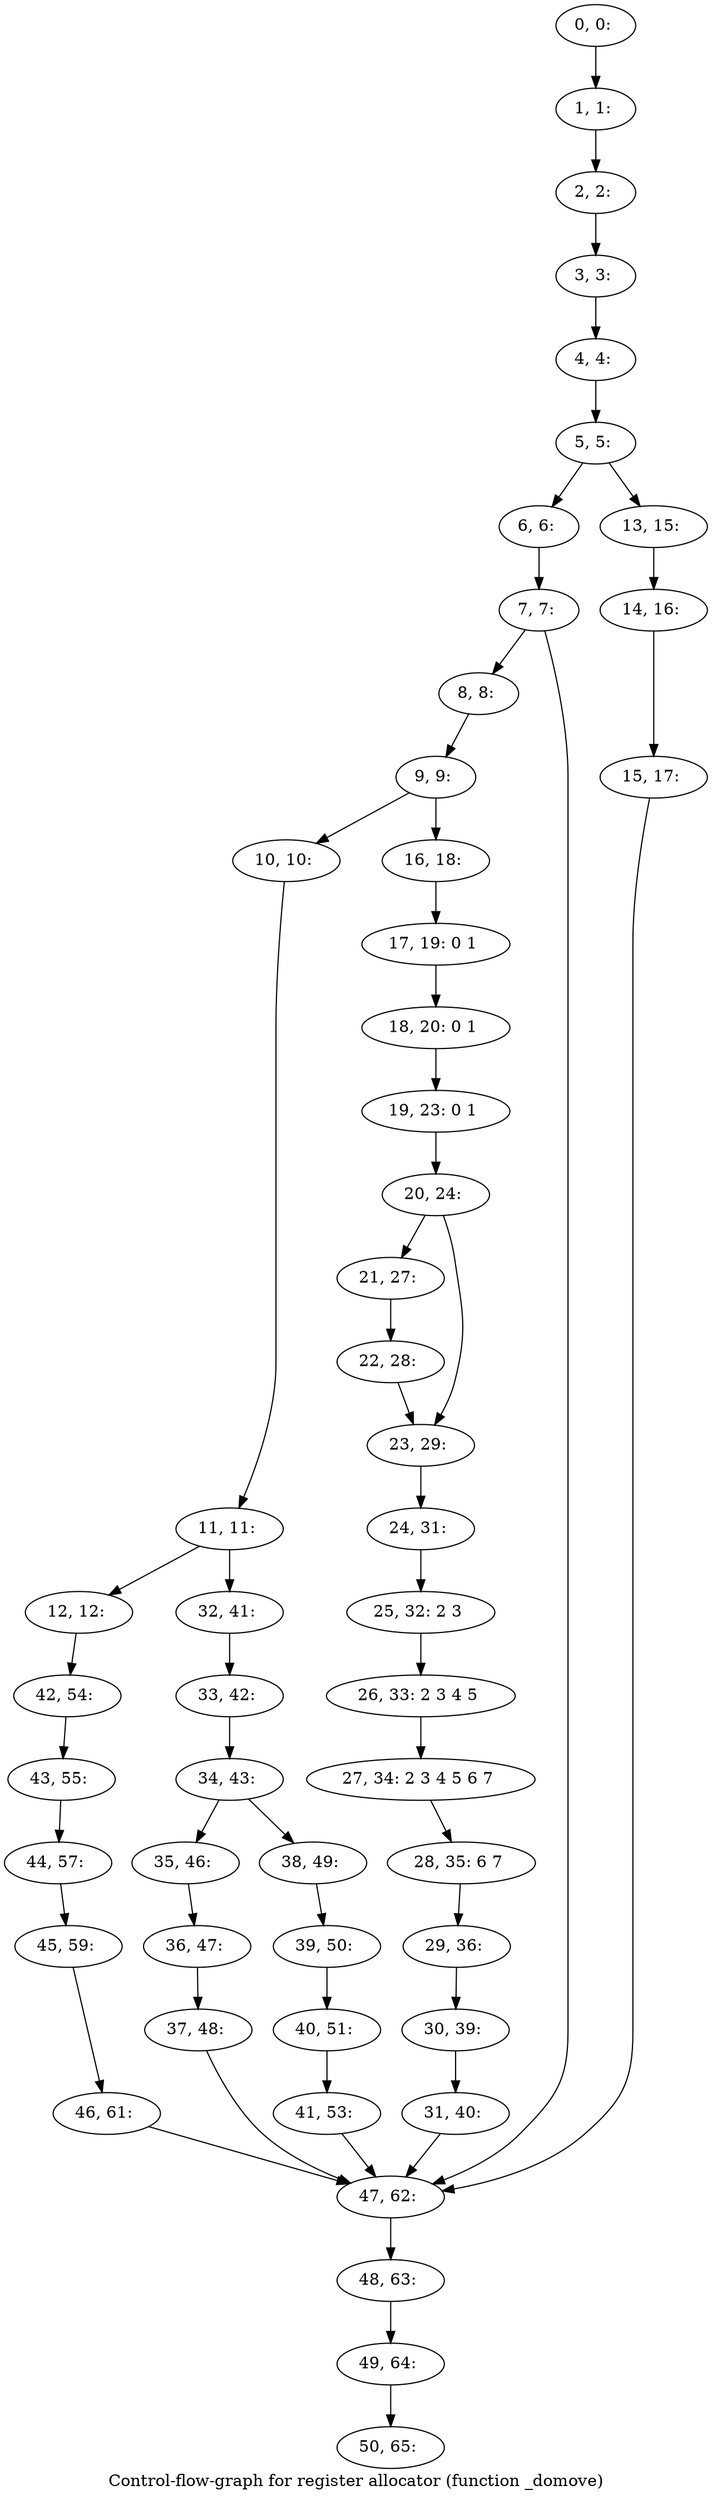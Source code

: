 digraph G {
graph [label="Control-flow-graph for register allocator (function _domove)"]
0[label="0, 0: "];
1[label="1, 1: "];
2[label="2, 2: "];
3[label="3, 3: "];
4[label="4, 4: "];
5[label="5, 5: "];
6[label="6, 6: "];
7[label="7, 7: "];
8[label="8, 8: "];
9[label="9, 9: "];
10[label="10, 10: "];
11[label="11, 11: "];
12[label="12, 12: "];
13[label="13, 15: "];
14[label="14, 16: "];
15[label="15, 17: "];
16[label="16, 18: "];
17[label="17, 19: 0 1 "];
18[label="18, 20: 0 1 "];
19[label="19, 23: 0 1 "];
20[label="20, 24: "];
21[label="21, 27: "];
22[label="22, 28: "];
23[label="23, 29: "];
24[label="24, 31: "];
25[label="25, 32: 2 3 "];
26[label="26, 33: 2 3 4 5 "];
27[label="27, 34: 2 3 4 5 6 7 "];
28[label="28, 35: 6 7 "];
29[label="29, 36: "];
30[label="30, 39: "];
31[label="31, 40: "];
32[label="32, 41: "];
33[label="33, 42: "];
34[label="34, 43: "];
35[label="35, 46: "];
36[label="36, 47: "];
37[label="37, 48: "];
38[label="38, 49: "];
39[label="39, 50: "];
40[label="40, 51: "];
41[label="41, 53: "];
42[label="42, 54: "];
43[label="43, 55: "];
44[label="44, 57: "];
45[label="45, 59: "];
46[label="46, 61: "];
47[label="47, 62: "];
48[label="48, 63: "];
49[label="49, 64: "];
50[label="50, 65: "];
0->1 ;
1->2 ;
2->3 ;
3->4 ;
4->5 ;
5->6 ;
5->13 ;
6->7 ;
7->8 ;
7->47 ;
8->9 ;
9->10 ;
9->16 ;
10->11 ;
11->12 ;
11->32 ;
12->42 ;
13->14 ;
14->15 ;
15->47 ;
16->17 ;
17->18 ;
18->19 ;
19->20 ;
20->21 ;
20->23 ;
21->22 ;
22->23 ;
23->24 ;
24->25 ;
25->26 ;
26->27 ;
27->28 ;
28->29 ;
29->30 ;
30->31 ;
31->47 ;
32->33 ;
33->34 ;
34->35 ;
34->38 ;
35->36 ;
36->37 ;
37->47 ;
38->39 ;
39->40 ;
40->41 ;
41->47 ;
42->43 ;
43->44 ;
44->45 ;
45->46 ;
46->47 ;
47->48 ;
48->49 ;
49->50 ;
}
